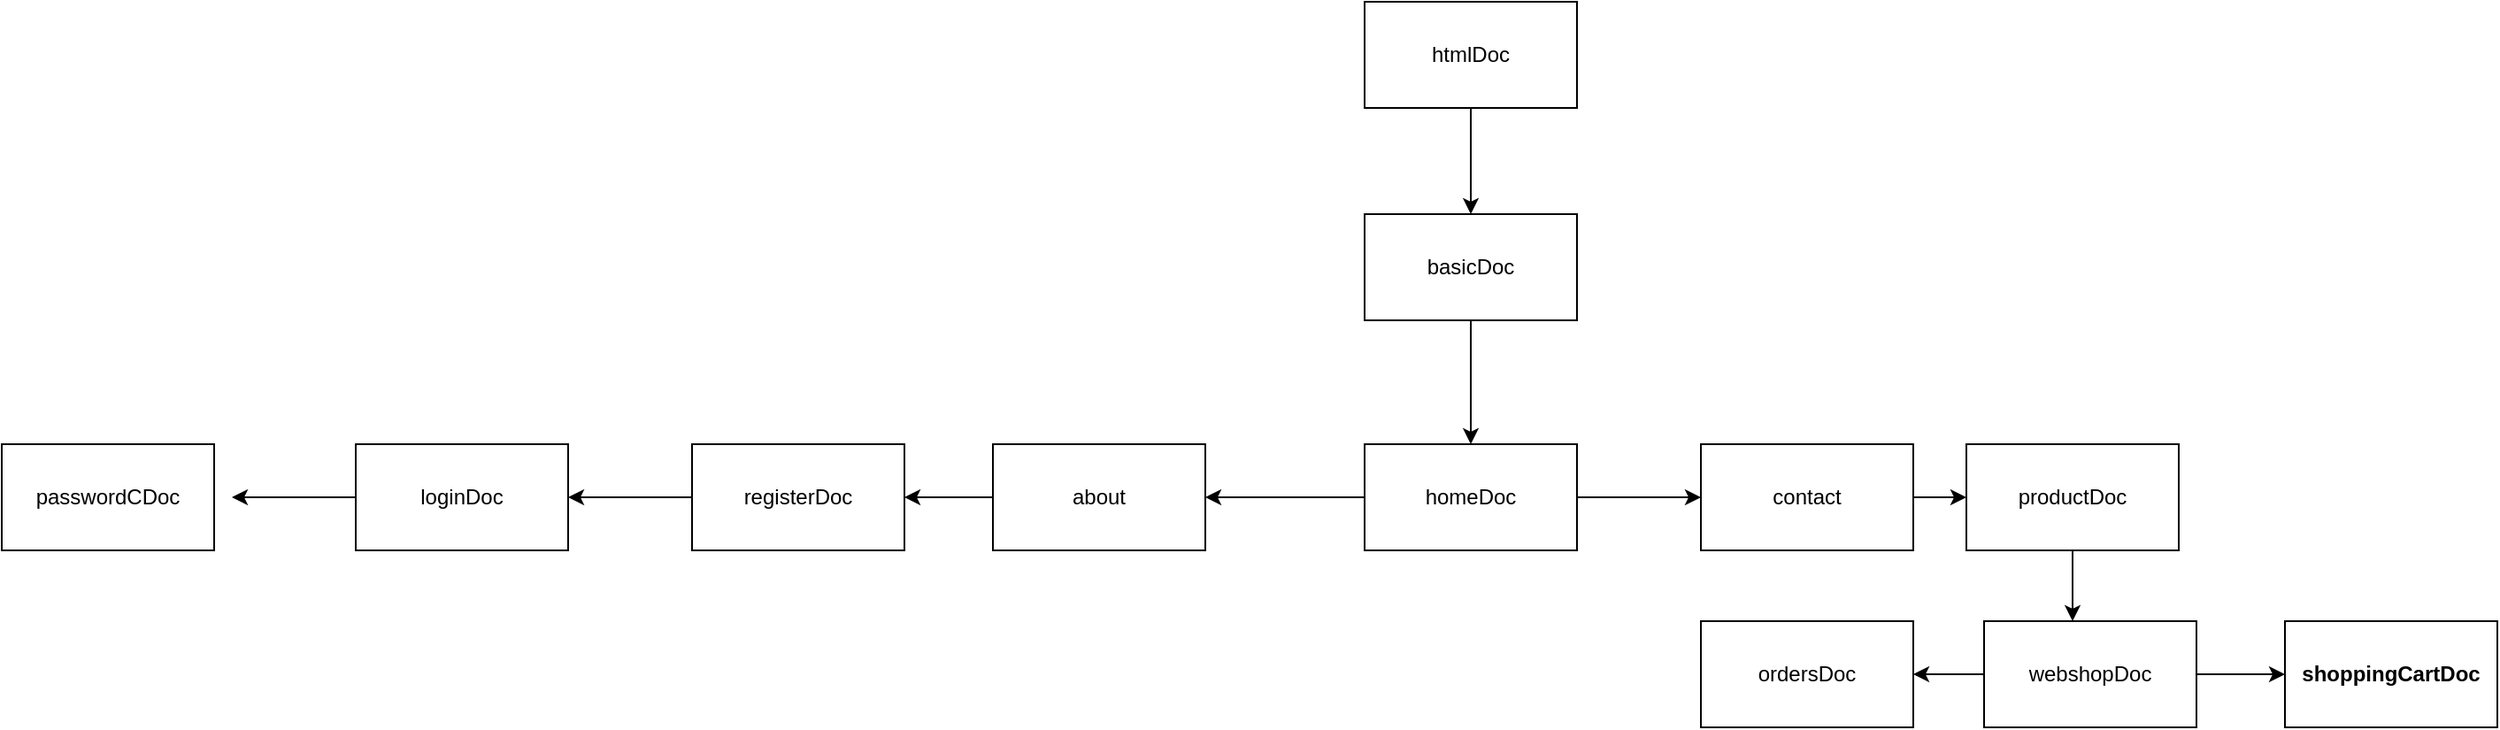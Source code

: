 <mxfile>
    <diagram id="0b6DjTLsvuhjRsgnFarQ" name="Page-1">
        <mxGraphModel dx="1667" dy="827" grid="1" gridSize="10" guides="1" tooltips="1" connect="1" arrows="1" fold="1" page="1" pageScale="1" pageWidth="827" pageHeight="1169" math="0" shadow="0">
            <root>
                <mxCell id="0"/>
                <mxCell id="1" parent="0"/>
                <mxCell id="4" style="edgeStyle=none;html=1;entryX=0.5;entryY=0;entryDx=0;entryDy=0;" parent="1" source="2" target="3" edge="1">
                    <mxGeometry relative="1" as="geometry"/>
                </mxCell>
                <mxCell id="2" value="htmlDoc" style="rounded=0;whiteSpace=wrap;html=1;" parent="1" vertex="1">
                    <mxGeometry x="340" y="220" width="120" height="60" as="geometry"/>
                </mxCell>
                <mxCell id="6" style="edgeStyle=none;html=1;entryX=0.5;entryY=0;entryDx=0;entryDy=0;" parent="1" source="3" target="5" edge="1">
                    <mxGeometry relative="1" as="geometry"/>
                </mxCell>
                <mxCell id="3" value="basicDoc" style="rounded=0;whiteSpace=wrap;html=1;" parent="1" vertex="1">
                    <mxGeometry x="340" y="340" width="120" height="60" as="geometry"/>
                </mxCell>
                <mxCell id="8" style="edgeStyle=none;html=1;entryX=0;entryY=0.5;entryDx=0;entryDy=0;" parent="1" source="5" target="7" edge="1">
                    <mxGeometry relative="1" as="geometry"/>
                </mxCell>
                <mxCell id="9" style="edgeStyle=none;html=1;" parent="1" source="5" edge="1">
                    <mxGeometry relative="1" as="geometry">
                        <mxPoint x="250" y="500" as="targetPoint"/>
                    </mxGeometry>
                </mxCell>
                <mxCell id="5" value="homeDoc" style="rounded=0;whiteSpace=wrap;html=1;" parent="1" vertex="1">
                    <mxGeometry x="340" y="470" width="120" height="60" as="geometry"/>
                </mxCell>
                <mxCell id="12" style="edgeStyle=none;html=1;exitX=1;exitY=0.5;exitDx=0;exitDy=0;" edge="1" parent="1" source="7" target="11">
                    <mxGeometry relative="1" as="geometry"/>
                </mxCell>
                <mxCell id="7" value="contact" style="rounded=0;whiteSpace=wrap;html=1;" parent="1" vertex="1">
                    <mxGeometry x="530" y="470" width="120" height="60" as="geometry"/>
                </mxCell>
                <mxCell id="19" style="edgeStyle=none;html=1;" edge="1" parent="1" source="10" target="18">
                    <mxGeometry relative="1" as="geometry"/>
                </mxCell>
                <mxCell id="10" value="about" style="rounded=0;whiteSpace=wrap;html=1;" parent="1" vertex="1">
                    <mxGeometry x="130" y="470" width="120" height="60" as="geometry"/>
                </mxCell>
                <mxCell id="13" style="edgeStyle=none;html=1;" edge="1" parent="1" source="11">
                    <mxGeometry relative="1" as="geometry">
                        <mxPoint x="740" y="570" as="targetPoint"/>
                    </mxGeometry>
                </mxCell>
                <mxCell id="11" value="productDoc" style="rounded=0;whiteSpace=wrap;html=1;" parent="1" vertex="1">
                    <mxGeometry x="680" y="470" width="120" height="60" as="geometry"/>
                </mxCell>
                <mxCell id="16" style="edgeStyle=none;html=1;" edge="1" parent="1" target="15">
                    <mxGeometry relative="1" as="geometry">
                        <mxPoint x="800" y="600" as="sourcePoint"/>
                    </mxGeometry>
                </mxCell>
                <mxCell id="15" value="shoppingCartDoc" style="rounded=0;whiteSpace=wrap;html=1;fontStyle=1" vertex="1" parent="1">
                    <mxGeometry x="860" y="570" width="120" height="60" as="geometry"/>
                </mxCell>
                <mxCell id="23" style="edgeStyle=none;html=1;entryX=1;entryY=0.5;entryDx=0;entryDy=0;" edge="1" parent="1" source="17" target="22">
                    <mxGeometry relative="1" as="geometry"/>
                </mxCell>
                <mxCell id="17" value="webshopDoc" style="rounded=0;whiteSpace=wrap;html=1;" vertex="1" parent="1">
                    <mxGeometry x="690" y="570" width="120" height="60" as="geometry"/>
                </mxCell>
                <mxCell id="21" style="edgeStyle=none;html=1;" edge="1" parent="1" source="18" target="20">
                    <mxGeometry relative="1" as="geometry"/>
                </mxCell>
                <mxCell id="18" value="registerDoc" style="rounded=0;whiteSpace=wrap;html=1;" vertex="1" parent="1">
                    <mxGeometry x="-40" y="470" width="120" height="60" as="geometry"/>
                </mxCell>
                <mxCell id="25" style="edgeStyle=none;html=1;" edge="1" parent="1" source="20">
                    <mxGeometry relative="1" as="geometry">
                        <mxPoint x="-300" y="500" as="targetPoint"/>
                    </mxGeometry>
                </mxCell>
                <mxCell id="20" value="loginDoc" style="rounded=0;whiteSpace=wrap;html=1;" vertex="1" parent="1">
                    <mxGeometry x="-230" y="470" width="120" height="60" as="geometry"/>
                </mxCell>
                <mxCell id="22" value="ordersDoc" style="rounded=0;whiteSpace=wrap;html=1;" vertex="1" parent="1">
                    <mxGeometry x="530" y="570" width="120" height="60" as="geometry"/>
                </mxCell>
                <mxCell id="24" value="passwordCDoc" style="rounded=0;whiteSpace=wrap;html=1;" vertex="1" parent="1">
                    <mxGeometry x="-430" y="470" width="120" height="60" as="geometry"/>
                </mxCell>
            </root>
        </mxGraphModel>
    </diagram>
</mxfile>